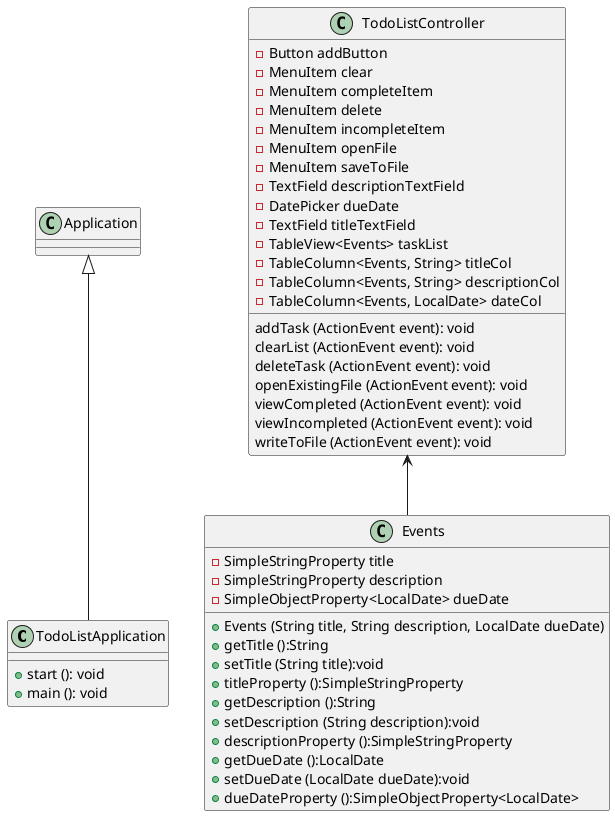 @startuml

class TodoListApplication {
    +start (): void
    +main (): void
}

Application <|-- TodoListApplication

class TodoListController {
    -Button addButton
    -MenuItem clear
    -MenuItem completeItem
    -MenuItem delete
    -MenuItem incompleteItem
    -MenuItem openFile
    -MenuItem saveToFile
    -TextField descriptionTextField
    -DatePicker dueDate
    -TextField titleTextField
    -TableView<Events> taskList
    -TableColumn<Events, String> titleCol
    -TableColumn<Events, String> descriptionCol
    -TableColumn<Events, LocalDate> dateCol

    addTask (ActionEvent event): void
    clearList (ActionEvent event): void
    deleteTask (ActionEvent event): void
    openExistingFile (ActionEvent event): void
    viewCompleted (ActionEvent event): void
    viewIncompleted (ActionEvent event): void
    writeToFile (ActionEvent event): void
}

class Events {
    -SimpleStringProperty title
    -SimpleStringProperty description
    -SimpleObjectProperty<LocalDate> dueDate

    +Events (String title, String description, LocalDate dueDate)
    +getTitle ():String
    +setTitle (String title):void
    +titleProperty ():SimpleStringProperty
    +getDescription ():String
    +setDescription (String description):void
    +descriptionProperty ():SimpleStringProperty
    +getDueDate ():LocalDate
    +setDueDate (LocalDate dueDate):void
    +dueDateProperty ():SimpleObjectProperty<LocalDate>

}

TodoListController<--Events
@enduml